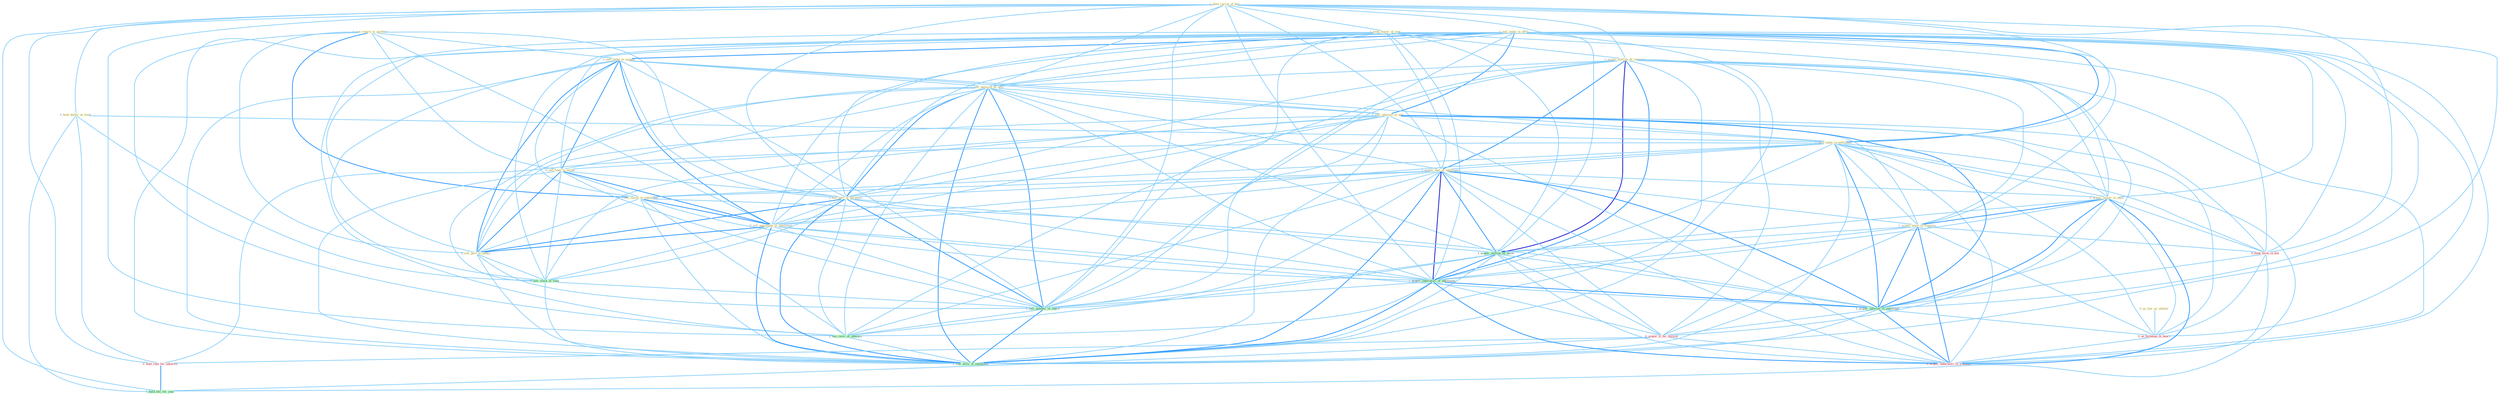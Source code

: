 Graph G{ 
    node
    [shape=polygon,style=filled,width=.5,height=.06,color="#BDFCC9",fixedsize=true,fontsize=4,
    fontcolor="#2f4f4f"];
    {node
    [color="#ffffe0", fontcolor="#8b7d6b"] "1_see_return_to_portfolio " "1_sell_stake_in_affili " "0_sell_stake_to_manag " "0_us_law_as_shelter " "1_hold_carrot_of_bid " "1_seek_major_of_seat " "1_acquir_million_of_common " "0_hold_dollar_at_level " "1_sell_network_of_offic " "1_sell_interest_in_unit " "1_hold_stake_in_entitynam " "0_sell_loan_to_owner " "1_acquir_unit_of_entitynam " "1_sell_part_of_portfolio " "1_see_resist_to_entitynam " "0_sell_entitynam_to_entitynam " "0_acquir_major_in_offer " "0_sell_part_to_public " "1_acquir_posit_in_franchis "}
{node [color="#fff0f5", fontcolor="#b22222"] "0_seek_term_in_bid " "0_us_techniqu_in_heart " "0_acquir_it_for_million " "0_hold_rate_for_advertis " "0_acquir_laboratori_in_transact "}
edge [color="#B0E2FF"];

	"1_see_return_to_portfolio " -- "0_sell_stake_to_manag " [w="1", color="#87cefa" ];
	"1_see_return_to_portfolio " -- "0_sell_loan_to_owner " [w="1", color="#87cefa" ];
	"1_see_return_to_portfolio " -- "1_sell_part_of_portfolio " [w="1", color="#87cefa" ];
	"1_see_return_to_portfolio " -- "1_see_resist_to_entitynam " [w="2", color="#1e90ff" , len=0.8];
	"1_see_return_to_portfolio " -- "0_sell_entitynam_to_entitynam " [w="1", color="#87cefa" ];
	"1_see_return_to_portfolio " -- "0_sell_part_to_public " [w="1", color="#87cefa" ];
	"1_see_return_to_portfolio " -- "1_see_reviv_of_interest " [w="1", color="#87cefa" ];
	"1_sell_stake_in_affili " -- "0_sell_stake_to_manag " [w="2", color="#1e90ff" , len=0.8];
	"1_sell_stake_in_affili " -- "1_sell_network_of_offic " [w="1", color="#87cefa" ];
	"1_sell_stake_in_affili " -- "1_sell_interest_in_unit " [w="2", color="#1e90ff" , len=0.8];
	"1_sell_stake_in_affili " -- "1_hold_stake_in_entitynam " [w="2", color="#1e90ff" , len=0.8];
	"1_sell_stake_in_affili " -- "0_sell_loan_to_owner " [w="1", color="#87cefa" ];
	"1_sell_stake_in_affili " -- "1_sell_part_of_portfolio " [w="1", color="#87cefa" ];
	"1_sell_stake_in_affili " -- "0_sell_entitynam_to_entitynam " [w="1", color="#87cefa" ];
	"1_sell_stake_in_affili " -- "0_acquir_major_in_offer " [w="1", color="#87cefa" ];
	"1_sell_stake_in_affili " -- "0_sell_part_to_public " [w="1", color="#87cefa" ];
	"1_sell_stake_in_affili " -- "1_acquir_posit_in_franchis " [w="1", color="#87cefa" ];
	"1_sell_stake_in_affili " -- "0_seek_term_in_bid " [w="1", color="#87cefa" ];
	"1_sell_stake_in_affili " -- "1_acquir_interest_in_entitynam " [w="1", color="#87cefa" ];
	"1_sell_stake_in_affili " -- "0_us_techniqu_in_heart " [w="1", color="#87cefa" ];
	"1_sell_stake_in_affili " -- "0_acquir_laboratori_in_transact " [w="1", color="#87cefa" ];
	"1_sell_stake_in_affili " -- "0_sell_stock_at_time " [w="1", color="#87cefa" ];
	"1_sell_stake_in_affili " -- "1_sell_number_of_share " [w="1", color="#87cefa" ];
	"1_sell_stake_in_affili " -- "1_sell_divis_of_entitynam " [w="1", color="#87cefa" ];
	"0_sell_stake_to_manag " -- "1_sell_network_of_offic " [w="1", color="#87cefa" ];
	"0_sell_stake_to_manag " -- "1_sell_interest_in_unit " [w="1", color="#87cefa" ];
	"0_sell_stake_to_manag " -- "1_hold_stake_in_entitynam " [w="1", color="#87cefa" ];
	"0_sell_stake_to_manag " -- "0_sell_loan_to_owner " [w="2", color="#1e90ff" , len=0.8];
	"0_sell_stake_to_manag " -- "1_sell_part_of_portfolio " [w="1", color="#87cefa" ];
	"0_sell_stake_to_manag " -- "1_see_resist_to_entitynam " [w="1", color="#87cefa" ];
	"0_sell_stake_to_manag " -- "0_sell_entitynam_to_entitynam " [w="2", color="#1e90ff" , len=0.8];
	"0_sell_stake_to_manag " -- "0_sell_part_to_public " [w="2", color="#1e90ff" , len=0.8];
	"0_sell_stake_to_manag " -- "0_sell_stock_at_time " [w="1", color="#87cefa" ];
	"0_sell_stake_to_manag " -- "1_sell_number_of_share " [w="1", color="#87cefa" ];
	"0_sell_stake_to_manag " -- "1_sell_divis_of_entitynam " [w="1", color="#87cefa" ];
	"0_us_law_as_shelter " -- "0_us_techniqu_in_heart " [w="1", color="#87cefa" ];
	"1_hold_carrot_of_bid " -- "1_seek_major_of_seat " [w="1", color="#87cefa" ];
	"1_hold_carrot_of_bid " -- "1_acquir_million_of_common " [w="1", color="#87cefa" ];
	"1_hold_carrot_of_bid " -- "0_hold_dollar_at_level " [w="1", color="#87cefa" ];
	"1_hold_carrot_of_bid " -- "1_sell_network_of_offic " [w="1", color="#87cefa" ];
	"1_hold_carrot_of_bid " -- "1_hold_stake_in_entitynam " [w="1", color="#87cefa" ];
	"1_hold_carrot_of_bid " -- "1_acquir_unit_of_entitynam " [w="1", color="#87cefa" ];
	"1_hold_carrot_of_bid " -- "1_sell_part_of_portfolio " [w="1", color="#87cefa" ];
	"1_hold_carrot_of_bid " -- "1_acquir_million_of_asset " [w="1", color="#87cefa" ];
	"1_hold_carrot_of_bid " -- "1_acquir_laboratori_of_entitynam " [w="1", color="#87cefa" ];
	"1_hold_carrot_of_bid " -- "0_seek_term_in_bid " [w="1", color="#87cefa" ];
	"1_hold_carrot_of_bid " -- "0_hold_rate_for_advertis " [w="1", color="#87cefa" ];
	"1_hold_carrot_of_bid " -- "1_sell_number_of_share " [w="1", color="#87cefa" ];
	"1_hold_carrot_of_bid " -- "1_see_reviv_of_interest " [w="1", color="#87cefa" ];
	"1_hold_carrot_of_bid " -- "1_hold_bill_for_year " [w="1", color="#87cefa" ];
	"1_hold_carrot_of_bid " -- "1_sell_divis_of_entitynam " [w="1", color="#87cefa" ];
	"1_seek_major_of_seat " -- "1_acquir_million_of_common " [w="1", color="#87cefa" ];
	"1_seek_major_of_seat " -- "1_sell_network_of_offic " [w="1", color="#87cefa" ];
	"1_seek_major_of_seat " -- "1_acquir_unit_of_entitynam " [w="1", color="#87cefa" ];
	"1_seek_major_of_seat " -- "1_sell_part_of_portfolio " [w="1", color="#87cefa" ];
	"1_seek_major_of_seat " -- "0_acquir_major_in_offer " [w="1", color="#87cefa" ];
	"1_seek_major_of_seat " -- "1_acquir_million_of_asset " [w="1", color="#87cefa" ];
	"1_seek_major_of_seat " -- "1_acquir_laboratori_of_entitynam " [w="1", color="#87cefa" ];
	"1_seek_major_of_seat " -- "0_seek_term_in_bid " [w="1", color="#87cefa" ];
	"1_seek_major_of_seat " -- "1_sell_number_of_share " [w="1", color="#87cefa" ];
	"1_seek_major_of_seat " -- "1_see_reviv_of_interest " [w="1", color="#87cefa" ];
	"1_seek_major_of_seat " -- "1_sell_divis_of_entitynam " [w="1", color="#87cefa" ];
	"1_acquir_million_of_common " -- "1_sell_network_of_offic " [w="1", color="#87cefa" ];
	"1_acquir_million_of_common " -- "1_acquir_unit_of_entitynam " [w="2", color="#1e90ff" , len=0.8];
	"1_acquir_million_of_common " -- "1_sell_part_of_portfolio " [w="1", color="#87cefa" ];
	"1_acquir_million_of_common " -- "0_acquir_major_in_offer " [w="1", color="#87cefa" ];
	"1_acquir_million_of_common " -- "1_acquir_posit_in_franchis " [w="1", color="#87cefa" ];
	"1_acquir_million_of_common " -- "1_acquir_million_of_asset " [w="3", color="#0000cd" , len=0.6];
	"1_acquir_million_of_common " -- "1_acquir_laboratori_of_entitynam " [w="2", color="#1e90ff" , len=0.8];
	"1_acquir_million_of_common " -- "1_acquir_interest_in_entitynam " [w="1", color="#87cefa" ];
	"1_acquir_million_of_common " -- "0_acquir_it_for_million " [w="1", color="#87cefa" ];
	"1_acquir_million_of_common " -- "0_acquir_laboratori_in_transact " [w="1", color="#87cefa" ];
	"1_acquir_million_of_common " -- "1_sell_number_of_share " [w="1", color="#87cefa" ];
	"1_acquir_million_of_common " -- "1_see_reviv_of_interest " [w="1", color="#87cefa" ];
	"1_acquir_million_of_common " -- "1_sell_divis_of_entitynam " [w="1", color="#87cefa" ];
	"0_hold_dollar_at_level " -- "1_hold_stake_in_entitynam " [w="1", color="#87cefa" ];
	"0_hold_dollar_at_level " -- "0_hold_rate_for_advertis " [w="1", color="#87cefa" ];
	"0_hold_dollar_at_level " -- "0_sell_stock_at_time " [w="1", color="#87cefa" ];
	"0_hold_dollar_at_level " -- "1_hold_bill_for_year " [w="1", color="#87cefa" ];
	"1_sell_network_of_offic " -- "1_sell_interest_in_unit " [w="1", color="#87cefa" ];
	"1_sell_network_of_offic " -- "0_sell_loan_to_owner " [w="1", color="#87cefa" ];
	"1_sell_network_of_offic " -- "1_acquir_unit_of_entitynam " [w="1", color="#87cefa" ];
	"1_sell_network_of_offic " -- "1_sell_part_of_portfolio " [w="2", color="#1e90ff" , len=0.8];
	"1_sell_network_of_offic " -- "0_sell_entitynam_to_entitynam " [w="1", color="#87cefa" ];
	"1_sell_network_of_offic " -- "0_sell_part_to_public " [w="1", color="#87cefa" ];
	"1_sell_network_of_offic " -- "1_acquir_million_of_asset " [w="1", color="#87cefa" ];
	"1_sell_network_of_offic " -- "1_acquir_laboratori_of_entitynam " [w="1", color="#87cefa" ];
	"1_sell_network_of_offic " -- "0_sell_stock_at_time " [w="1", color="#87cefa" ];
	"1_sell_network_of_offic " -- "1_sell_number_of_share " [w="2", color="#1e90ff" , len=0.8];
	"1_sell_network_of_offic " -- "1_see_reviv_of_interest " [w="1", color="#87cefa" ];
	"1_sell_network_of_offic " -- "1_sell_divis_of_entitynam " [w="2", color="#1e90ff" , len=0.8];
	"1_sell_interest_in_unit " -- "1_hold_stake_in_entitynam " [w="1", color="#87cefa" ];
	"1_sell_interest_in_unit " -- "0_sell_loan_to_owner " [w="1", color="#87cefa" ];
	"1_sell_interest_in_unit " -- "1_sell_part_of_portfolio " [w="1", color="#87cefa" ];
	"1_sell_interest_in_unit " -- "0_sell_entitynam_to_entitynam " [w="1", color="#87cefa" ];
	"1_sell_interest_in_unit " -- "0_acquir_major_in_offer " [w="1", color="#87cefa" ];
	"1_sell_interest_in_unit " -- "0_sell_part_to_public " [w="1", color="#87cefa" ];
	"1_sell_interest_in_unit " -- "1_acquir_posit_in_franchis " [w="1", color="#87cefa" ];
	"1_sell_interest_in_unit " -- "0_seek_term_in_bid " [w="1", color="#87cefa" ];
	"1_sell_interest_in_unit " -- "1_acquir_interest_in_entitynam " [w="2", color="#1e90ff" , len=0.8];
	"1_sell_interest_in_unit " -- "0_us_techniqu_in_heart " [w="1", color="#87cefa" ];
	"1_sell_interest_in_unit " -- "0_acquir_laboratori_in_transact " [w="1", color="#87cefa" ];
	"1_sell_interest_in_unit " -- "0_sell_stock_at_time " [w="1", color="#87cefa" ];
	"1_sell_interest_in_unit " -- "1_sell_number_of_share " [w="1", color="#87cefa" ];
	"1_sell_interest_in_unit " -- "1_sell_divis_of_entitynam " [w="1", color="#87cefa" ];
	"1_hold_stake_in_entitynam " -- "1_acquir_unit_of_entitynam " [w="1", color="#87cefa" ];
	"1_hold_stake_in_entitynam " -- "1_see_resist_to_entitynam " [w="1", color="#87cefa" ];
	"1_hold_stake_in_entitynam " -- "0_sell_entitynam_to_entitynam " [w="1", color="#87cefa" ];
	"1_hold_stake_in_entitynam " -- "0_acquir_major_in_offer " [w="1", color="#87cefa" ];
	"1_hold_stake_in_entitynam " -- "1_acquir_posit_in_franchis " [w="1", color="#87cefa" ];
	"1_hold_stake_in_entitynam " -- "1_acquir_laboratori_of_entitynam " [w="1", color="#87cefa" ];
	"1_hold_stake_in_entitynam " -- "0_seek_term_in_bid " [w="1", color="#87cefa" ];
	"1_hold_stake_in_entitynam " -- "1_acquir_interest_in_entitynam " [w="2", color="#1e90ff" , len=0.8];
	"1_hold_stake_in_entitynam " -- "0_us_techniqu_in_heart " [w="1", color="#87cefa" ];
	"1_hold_stake_in_entitynam " -- "0_hold_rate_for_advertis " [w="1", color="#87cefa" ];
	"1_hold_stake_in_entitynam " -- "0_acquir_laboratori_in_transact " [w="1", color="#87cefa" ];
	"1_hold_stake_in_entitynam " -- "1_hold_bill_for_year " [w="1", color="#87cefa" ];
	"1_hold_stake_in_entitynam " -- "1_sell_divis_of_entitynam " [w="1", color="#87cefa" ];
	"0_sell_loan_to_owner " -- "1_sell_part_of_portfolio " [w="1", color="#87cefa" ];
	"0_sell_loan_to_owner " -- "1_see_resist_to_entitynam " [w="1", color="#87cefa" ];
	"0_sell_loan_to_owner " -- "0_sell_entitynam_to_entitynam " [w="2", color="#1e90ff" , len=0.8];
	"0_sell_loan_to_owner " -- "0_sell_part_to_public " [w="2", color="#1e90ff" , len=0.8];
	"0_sell_loan_to_owner " -- "0_sell_stock_at_time " [w="1", color="#87cefa" ];
	"0_sell_loan_to_owner " -- "1_sell_number_of_share " [w="1", color="#87cefa" ];
	"0_sell_loan_to_owner " -- "1_sell_divis_of_entitynam " [w="1", color="#87cefa" ];
	"1_acquir_unit_of_entitynam " -- "1_sell_part_of_portfolio " [w="1", color="#87cefa" ];
	"1_acquir_unit_of_entitynam " -- "1_see_resist_to_entitynam " [w="1", color="#87cefa" ];
	"1_acquir_unit_of_entitynam " -- "0_sell_entitynam_to_entitynam " [w="1", color="#87cefa" ];
	"1_acquir_unit_of_entitynam " -- "0_acquir_major_in_offer " [w="1", color="#87cefa" ];
	"1_acquir_unit_of_entitynam " -- "1_acquir_posit_in_franchis " [w="1", color="#87cefa" ];
	"1_acquir_unit_of_entitynam " -- "1_acquir_million_of_asset " [w="2", color="#1e90ff" , len=0.8];
	"1_acquir_unit_of_entitynam " -- "1_acquir_laboratori_of_entitynam " [w="3", color="#0000cd" , len=0.6];
	"1_acquir_unit_of_entitynam " -- "1_acquir_interest_in_entitynam " [w="2", color="#1e90ff" , len=0.8];
	"1_acquir_unit_of_entitynam " -- "0_acquir_it_for_million " [w="1", color="#87cefa" ];
	"1_acquir_unit_of_entitynam " -- "0_acquir_laboratori_in_transact " [w="1", color="#87cefa" ];
	"1_acquir_unit_of_entitynam " -- "1_sell_number_of_share " [w="1", color="#87cefa" ];
	"1_acquir_unit_of_entitynam " -- "1_see_reviv_of_interest " [w="1", color="#87cefa" ];
	"1_acquir_unit_of_entitynam " -- "1_sell_divis_of_entitynam " [w="2", color="#1e90ff" , len=0.8];
	"1_sell_part_of_portfolio " -- "0_sell_entitynam_to_entitynam " [w="1", color="#87cefa" ];
	"1_sell_part_of_portfolio " -- "0_sell_part_to_public " [w="2", color="#1e90ff" , len=0.8];
	"1_sell_part_of_portfolio " -- "1_acquir_million_of_asset " [w="1", color="#87cefa" ];
	"1_sell_part_of_portfolio " -- "1_acquir_laboratori_of_entitynam " [w="1", color="#87cefa" ];
	"1_sell_part_of_portfolio " -- "0_sell_stock_at_time " [w="1", color="#87cefa" ];
	"1_sell_part_of_portfolio " -- "1_sell_number_of_share " [w="2", color="#1e90ff" , len=0.8];
	"1_sell_part_of_portfolio " -- "1_see_reviv_of_interest " [w="1", color="#87cefa" ];
	"1_sell_part_of_portfolio " -- "1_sell_divis_of_entitynam " [w="2", color="#1e90ff" , len=0.8];
	"1_see_resist_to_entitynam " -- "0_sell_entitynam_to_entitynam " [w="2", color="#1e90ff" , len=0.8];
	"1_see_resist_to_entitynam " -- "0_sell_part_to_public " [w="1", color="#87cefa" ];
	"1_see_resist_to_entitynam " -- "1_acquir_laboratori_of_entitynam " [w="1", color="#87cefa" ];
	"1_see_resist_to_entitynam " -- "1_acquir_interest_in_entitynam " [w="1", color="#87cefa" ];
	"1_see_resist_to_entitynam " -- "1_see_reviv_of_interest " [w="1", color="#87cefa" ];
	"1_see_resist_to_entitynam " -- "1_sell_divis_of_entitynam " [w="1", color="#87cefa" ];
	"0_sell_entitynam_to_entitynam " -- "0_sell_part_to_public " [w="2", color="#1e90ff" , len=0.8];
	"0_sell_entitynam_to_entitynam " -- "1_acquir_laboratori_of_entitynam " [w="1", color="#87cefa" ];
	"0_sell_entitynam_to_entitynam " -- "1_acquir_interest_in_entitynam " [w="1", color="#87cefa" ];
	"0_sell_entitynam_to_entitynam " -- "0_sell_stock_at_time " [w="1", color="#87cefa" ];
	"0_sell_entitynam_to_entitynam " -- "1_sell_number_of_share " [w="1", color="#87cefa" ];
	"0_sell_entitynam_to_entitynam " -- "1_sell_divis_of_entitynam " [w="2", color="#1e90ff" , len=0.8];
	"0_acquir_major_in_offer " -- "1_acquir_posit_in_franchis " [w="2", color="#1e90ff" , len=0.8];
	"0_acquir_major_in_offer " -- "1_acquir_million_of_asset " [w="1", color="#87cefa" ];
	"0_acquir_major_in_offer " -- "1_acquir_laboratori_of_entitynam " [w="1", color="#87cefa" ];
	"0_acquir_major_in_offer " -- "0_seek_term_in_bid " [w="1", color="#87cefa" ];
	"0_acquir_major_in_offer " -- "1_acquir_interest_in_entitynam " [w="2", color="#1e90ff" , len=0.8];
	"0_acquir_major_in_offer " -- "0_us_techniqu_in_heart " [w="1", color="#87cefa" ];
	"0_acquir_major_in_offer " -- "0_acquir_it_for_million " [w="1", color="#87cefa" ];
	"0_acquir_major_in_offer " -- "0_acquir_laboratori_in_transact " [w="2", color="#1e90ff" , len=0.8];
	"0_sell_part_to_public " -- "0_sell_stock_at_time " [w="1", color="#87cefa" ];
	"0_sell_part_to_public " -- "1_sell_number_of_share " [w="1", color="#87cefa" ];
	"0_sell_part_to_public " -- "1_sell_divis_of_entitynam " [w="1", color="#87cefa" ];
	"1_acquir_posit_in_franchis " -- "1_acquir_million_of_asset " [w="1", color="#87cefa" ];
	"1_acquir_posit_in_franchis " -- "1_acquir_laboratori_of_entitynam " [w="1", color="#87cefa" ];
	"1_acquir_posit_in_franchis " -- "0_seek_term_in_bid " [w="1", color="#87cefa" ];
	"1_acquir_posit_in_franchis " -- "1_acquir_interest_in_entitynam " [w="2", color="#1e90ff" , len=0.8];
	"1_acquir_posit_in_franchis " -- "0_us_techniqu_in_heart " [w="1", color="#87cefa" ];
	"1_acquir_posit_in_franchis " -- "0_acquir_it_for_million " [w="1", color="#87cefa" ];
	"1_acquir_posit_in_franchis " -- "0_acquir_laboratori_in_transact " [w="2", color="#1e90ff" , len=0.8];
	"1_acquir_million_of_asset " -- "1_acquir_laboratori_of_entitynam " [w="2", color="#1e90ff" , len=0.8];
	"1_acquir_million_of_asset " -- "1_acquir_interest_in_entitynam " [w="1", color="#87cefa" ];
	"1_acquir_million_of_asset " -- "0_acquir_it_for_million " [w="1", color="#87cefa" ];
	"1_acquir_million_of_asset " -- "0_acquir_laboratori_in_transact " [w="1", color="#87cefa" ];
	"1_acquir_million_of_asset " -- "1_sell_number_of_share " [w="1", color="#87cefa" ];
	"1_acquir_million_of_asset " -- "1_see_reviv_of_interest " [w="1", color="#87cefa" ];
	"1_acquir_million_of_asset " -- "1_sell_divis_of_entitynam " [w="1", color="#87cefa" ];
	"1_acquir_laboratori_of_entitynam " -- "1_acquir_interest_in_entitynam " [w="2", color="#1e90ff" , len=0.8];
	"1_acquir_laboratori_of_entitynam " -- "0_acquir_it_for_million " [w="1", color="#87cefa" ];
	"1_acquir_laboratori_of_entitynam " -- "0_acquir_laboratori_in_transact " [w="2", color="#1e90ff" , len=0.8];
	"1_acquir_laboratori_of_entitynam " -- "1_sell_number_of_share " [w="1", color="#87cefa" ];
	"1_acquir_laboratori_of_entitynam " -- "1_see_reviv_of_interest " [w="1", color="#87cefa" ];
	"1_acquir_laboratori_of_entitynam " -- "1_sell_divis_of_entitynam " [w="2", color="#1e90ff" , len=0.8];
	"0_seek_term_in_bid " -- "1_acquir_interest_in_entitynam " [w="1", color="#87cefa" ];
	"0_seek_term_in_bid " -- "0_us_techniqu_in_heart " [w="1", color="#87cefa" ];
	"0_seek_term_in_bid " -- "0_acquir_laboratori_in_transact " [w="1", color="#87cefa" ];
	"1_acquir_interest_in_entitynam " -- "0_us_techniqu_in_heart " [w="1", color="#87cefa" ];
	"1_acquir_interest_in_entitynam " -- "0_acquir_it_for_million " [w="1", color="#87cefa" ];
	"1_acquir_interest_in_entitynam " -- "0_acquir_laboratori_in_transact " [w="2", color="#1e90ff" , len=0.8];
	"1_acquir_interest_in_entitynam " -- "1_sell_divis_of_entitynam " [w="1", color="#87cefa" ];
	"0_us_techniqu_in_heart " -- "0_acquir_laboratori_in_transact " [w="1", color="#87cefa" ];
	"0_acquir_it_for_million " -- "0_hold_rate_for_advertis " [w="1", color="#87cefa" ];
	"0_acquir_it_for_million " -- "0_acquir_laboratori_in_transact " [w="1", color="#87cefa" ];
	"0_acquir_it_for_million " -- "1_hold_bill_for_year " [w="1", color="#87cefa" ];
	"0_hold_rate_for_advertis " -- "1_hold_bill_for_year " [w="2", color="#1e90ff" , len=0.8];
	"0_sell_stock_at_time " -- "1_sell_number_of_share " [w="1", color="#87cefa" ];
	"0_sell_stock_at_time " -- "1_sell_divis_of_entitynam " [w="1", color="#87cefa" ];
	"1_sell_number_of_share " -- "1_see_reviv_of_interest " [w="1", color="#87cefa" ];
	"1_sell_number_of_share " -- "1_sell_divis_of_entitynam " [w="2", color="#1e90ff" , len=0.8];
	"1_see_reviv_of_interest " -- "1_sell_divis_of_entitynam " [w="1", color="#87cefa" ];
}